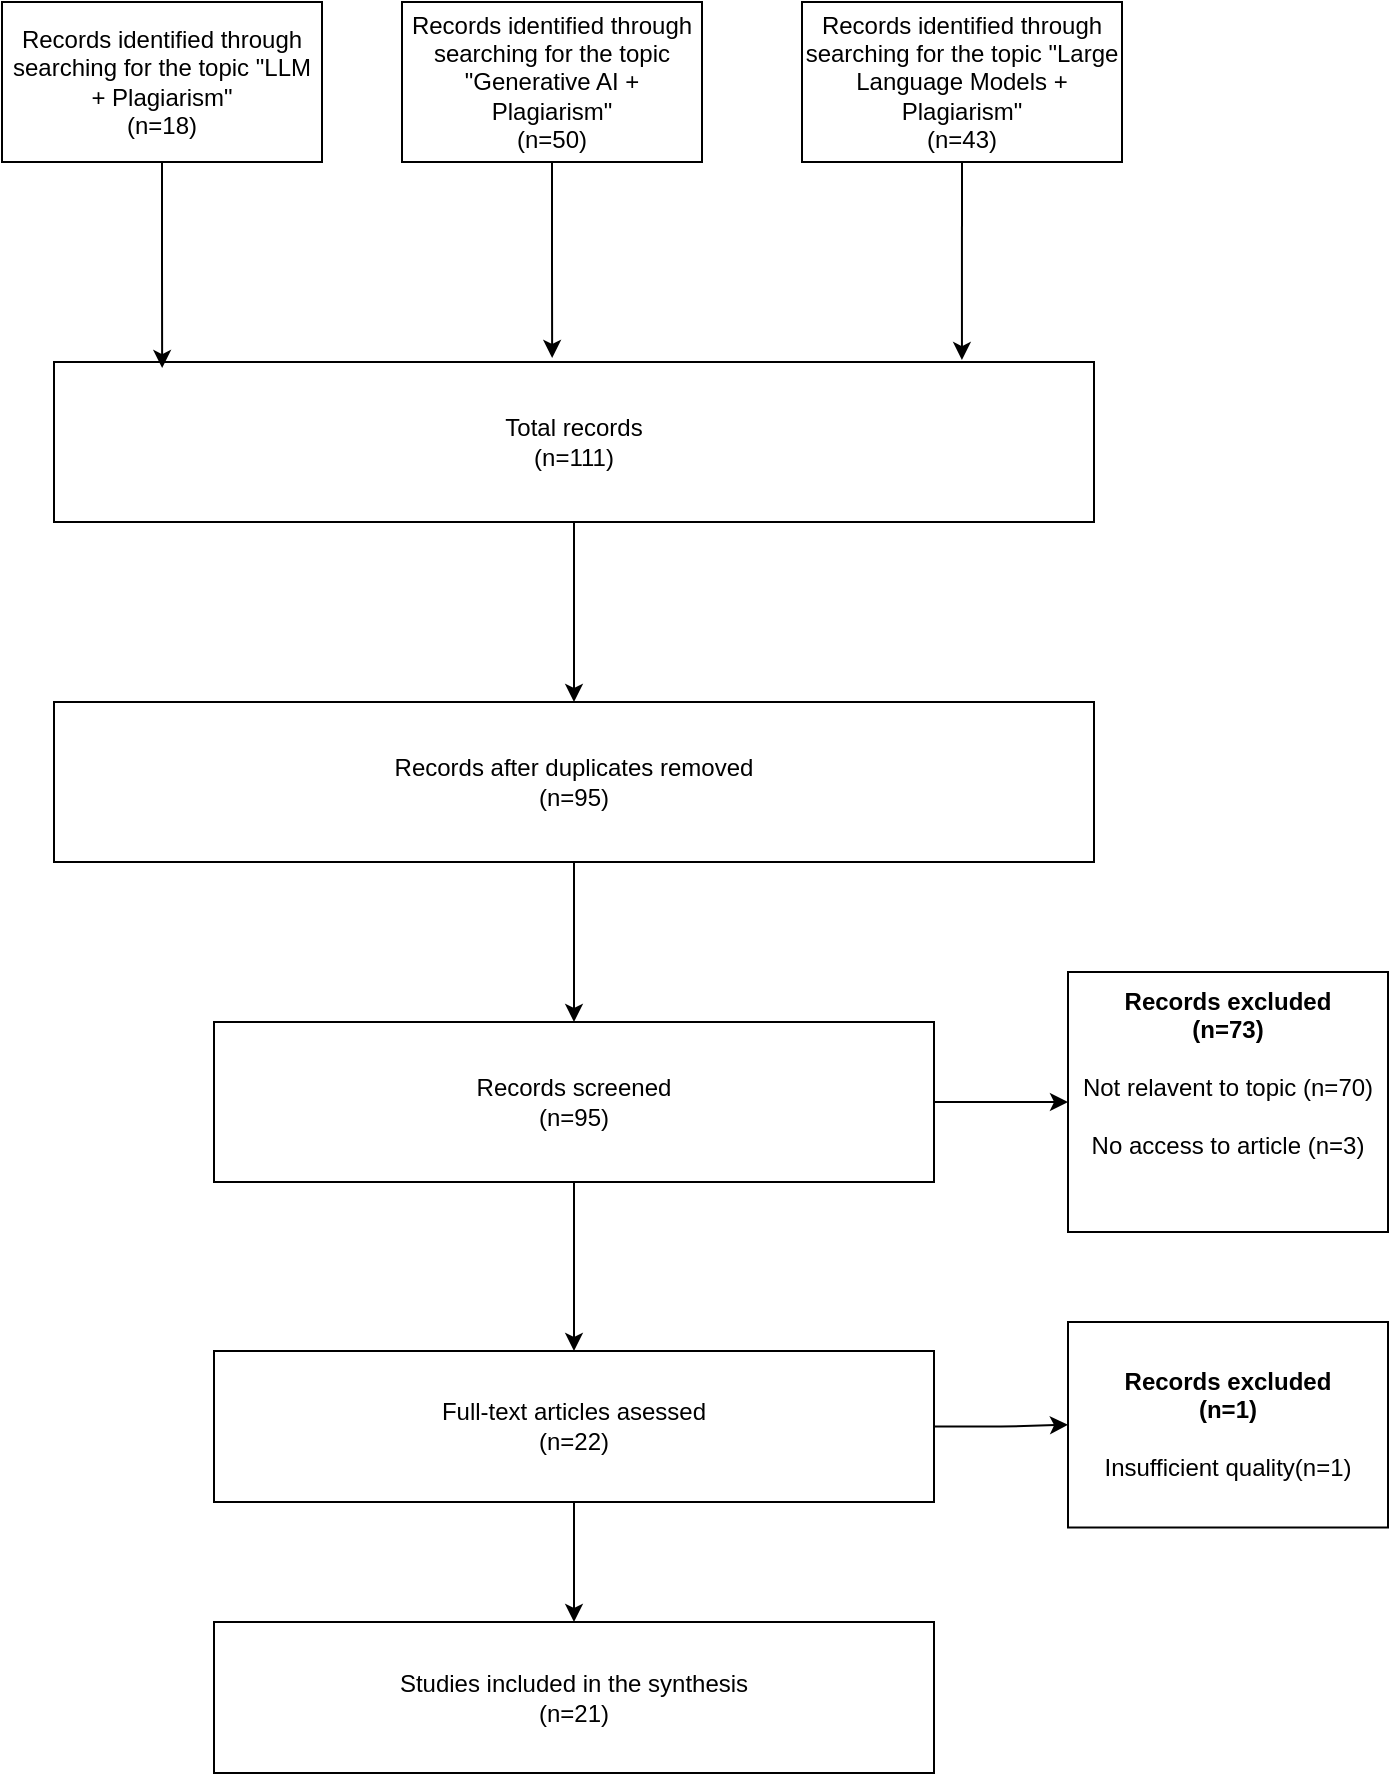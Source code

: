 <mxfile version="24.9.1">
  <diagram name="Page-1" id="VxLwf4v1zkmJ6qf0Dn4M">
    <mxGraphModel dx="1434" dy="774" grid="1" gridSize="10" guides="1" tooltips="1" connect="1" arrows="1" fold="1" page="1" pageScale="1" pageWidth="827" pageHeight="1169" background="none" math="0" shadow="0">
      <root>
        <mxCell id="0" />
        <mxCell id="1" parent="0" />
        <mxCell id="4WuiA_KlseMhbCijNbi_-1" value="&lt;div&gt;Records identified through searching for the topic &quot;LLM + &lt;span&gt;&lt;span&gt;&lt;span&gt;Plagiarism&lt;/span&gt;&lt;/span&gt;&lt;/span&gt;&quot; &lt;/div&gt;(n=18)" style="rounded=0;whiteSpace=wrap;html=1;" parent="1" vertex="1">
          <mxGeometry x="134" y="40" width="160" height="80" as="geometry" />
        </mxCell>
        <mxCell id="4WuiA_KlseMhbCijNbi_-2" value="&lt;div&gt;Records identified through searching for the topic &quot;G&lt;span&gt;&lt;span&gt;&lt;span&gt;enerative AI&lt;/span&gt;&lt;/span&gt;&lt;/span&gt; + &lt;span&gt;&lt;span&gt;&lt;span&gt;Plagiarism&lt;/span&gt;&lt;/span&gt;&lt;/span&gt;&quot;&lt;/div&gt;(n=50)" style="rounded=0;whiteSpace=wrap;html=1;" parent="1" vertex="1">
          <mxGeometry x="334" y="40" width="150" height="80" as="geometry" />
        </mxCell>
        <mxCell id="4WuiA_KlseMhbCijNbi_-3" value="&lt;div&gt;Records identified through searching for the topic &quot;&lt;span&gt;&lt;span&gt;&lt;span&gt;Large Language Models&lt;/span&gt;&lt;/span&gt;&lt;/span&gt; + &lt;span&gt;&lt;span&gt;&lt;span&gt;Plagiarism&lt;/span&gt;&lt;/span&gt;&lt;/span&gt;&quot;&lt;/div&gt;(n=43)" style="rounded=0;whiteSpace=wrap;html=1;" parent="1" vertex="1">
          <mxGeometry x="534" y="40" width="160" height="80" as="geometry" />
        </mxCell>
        <mxCell id="4WuiA_KlseMhbCijNbi_-10" style="edgeStyle=orthogonalEdgeStyle;rounded=0;orthogonalLoop=1;jettySize=auto;html=1;exitX=0.5;exitY=1;exitDx=0;exitDy=0;entryX=0.5;entryY=0;entryDx=0;entryDy=0;" parent="1" source="4WuiA_KlseMhbCijNbi_-4" target="4WuiA_KlseMhbCijNbi_-5" edge="1">
          <mxGeometry relative="1" as="geometry" />
        </mxCell>
        <mxCell id="4WuiA_KlseMhbCijNbi_-4" value="&lt;div&gt;Records after duplicates removed&lt;/div&gt;&lt;div&gt;(n=95)&lt;br&gt;&lt;/div&gt;" style="rounded=0;whiteSpace=wrap;html=1;" parent="1" vertex="1">
          <mxGeometry x="160" y="390" width="520" height="80" as="geometry" />
        </mxCell>
        <mxCell id="4WuiA_KlseMhbCijNbi_-11" style="edgeStyle=orthogonalEdgeStyle;rounded=0;orthogonalLoop=1;jettySize=auto;html=1;exitX=0.5;exitY=1;exitDx=0;exitDy=0;entryX=0.5;entryY=0;entryDx=0;entryDy=0;" parent="1" source="4WuiA_KlseMhbCijNbi_-5" target="4WuiA_KlseMhbCijNbi_-6" edge="1">
          <mxGeometry relative="1" as="geometry" />
        </mxCell>
        <mxCell id="4WuiA_KlseMhbCijNbi_-14" style="edgeStyle=orthogonalEdgeStyle;rounded=0;orthogonalLoop=1;jettySize=auto;html=1;exitX=1;exitY=0.5;exitDx=0;exitDy=0;entryX=0;entryY=0.5;entryDx=0;entryDy=0;" parent="1" source="4WuiA_KlseMhbCijNbi_-5" target="4WuiA_KlseMhbCijNbi_-12" edge="1">
          <mxGeometry relative="1" as="geometry" />
        </mxCell>
        <mxCell id="4WuiA_KlseMhbCijNbi_-5" value="&lt;div&gt;Records screened&lt;/div&gt;&lt;div&gt;(n=95)&lt;br&gt;&lt;/div&gt;" style="rounded=0;whiteSpace=wrap;html=1;" parent="1" vertex="1">
          <mxGeometry x="240" y="550" width="360" height="80" as="geometry" />
        </mxCell>
        <mxCell id="4WuiA_KlseMhbCijNbi_-16" style="edgeStyle=orthogonalEdgeStyle;rounded=0;orthogonalLoop=1;jettySize=auto;html=1;exitX=0.5;exitY=1;exitDx=0;exitDy=0;entryX=0.5;entryY=0;entryDx=0;entryDy=0;" parent="1" source="4WuiA_KlseMhbCijNbi_-6" target="4WuiA_KlseMhbCijNbi_-15" edge="1">
          <mxGeometry relative="1" as="geometry" />
        </mxCell>
        <mxCell id="gcu6BnSPNNPp1csbiGwY-7" style="edgeStyle=orthogonalEdgeStyle;rounded=0;orthogonalLoop=1;jettySize=auto;html=1;exitX=1;exitY=0.5;exitDx=0;exitDy=0;entryX=0;entryY=0.5;entryDx=0;entryDy=0;" edge="1" parent="1" source="4WuiA_KlseMhbCijNbi_-6" target="gcu6BnSPNNPp1csbiGwY-6">
          <mxGeometry relative="1" as="geometry" />
        </mxCell>
        <mxCell id="4WuiA_KlseMhbCijNbi_-6" value="&lt;div&gt;Full-text articles asessed&lt;/div&gt;&lt;div&gt;(n=22)&lt;br&gt;&lt;/div&gt;" style="rounded=0;whiteSpace=wrap;html=1;" parent="1" vertex="1">
          <mxGeometry x="240" y="714.5" width="360" height="75.5" as="geometry" />
        </mxCell>
        <mxCell id="4WuiA_KlseMhbCijNbi_-12" value="&lt;div&gt;&lt;b&gt;Records excluded&lt;/b&gt;&lt;/div&gt;&lt;div&gt;&lt;b&gt;(n=73)&lt;/b&gt;&lt;/div&gt;&lt;div&gt;&lt;b&gt;&lt;br&gt;&lt;/b&gt;&lt;/div&gt;&lt;div&gt;Not relavent to topic (n=70)&lt;/div&gt;&lt;div&gt;&lt;br&gt;&lt;/div&gt;&lt;div&gt;No access to article (n=3)&lt;br&gt;&lt;/div&gt;&lt;div&gt;&lt;br&gt;&lt;/div&gt;&lt;div&gt;&lt;br&gt;&lt;/div&gt;" style="rounded=0;whiteSpace=wrap;html=1;" parent="1" vertex="1">
          <mxGeometry x="667" y="525" width="160" height="130" as="geometry" />
        </mxCell>
        <mxCell id="4WuiA_KlseMhbCijNbi_-15" value="&lt;div&gt;Studies included in the synthesis&lt;br&gt;&lt;/div&gt;&lt;div&gt;(n=21)&lt;br&gt;&lt;/div&gt;" style="rounded=0;whiteSpace=wrap;html=1;" parent="1" vertex="1">
          <mxGeometry x="240" y="850" width="360" height="75.5" as="geometry" />
        </mxCell>
        <mxCell id="gcu6BnSPNNPp1csbiGwY-5" style="edgeStyle=orthogonalEdgeStyle;rounded=0;orthogonalLoop=1;jettySize=auto;html=1;exitX=0.5;exitY=1;exitDx=0;exitDy=0;entryX=0.5;entryY=0;entryDx=0;entryDy=0;" edge="1" parent="1" source="gcu6BnSPNNPp1csbiGwY-1" target="4WuiA_KlseMhbCijNbi_-4">
          <mxGeometry relative="1" as="geometry" />
        </mxCell>
        <mxCell id="gcu6BnSPNNPp1csbiGwY-1" value="&lt;div&gt;Total records&lt;/div&gt;&lt;div&gt;(n=111)&lt;br&gt;&lt;/div&gt;" style="rounded=0;whiteSpace=wrap;html=1;" vertex="1" parent="1">
          <mxGeometry x="160" y="220" width="520" height="80" as="geometry" />
        </mxCell>
        <mxCell id="gcu6BnSPNNPp1csbiGwY-2" style="edgeStyle=orthogonalEdgeStyle;rounded=0;orthogonalLoop=1;jettySize=auto;html=1;exitX=0.5;exitY=1;exitDx=0;exitDy=0;entryX=0.104;entryY=0.038;entryDx=0;entryDy=0;entryPerimeter=0;" edge="1" parent="1" source="4WuiA_KlseMhbCijNbi_-1" target="gcu6BnSPNNPp1csbiGwY-1">
          <mxGeometry relative="1" as="geometry" />
        </mxCell>
        <mxCell id="gcu6BnSPNNPp1csbiGwY-3" style="edgeStyle=orthogonalEdgeStyle;rounded=0;orthogonalLoop=1;jettySize=auto;html=1;exitX=0.5;exitY=1;exitDx=0;exitDy=0;entryX=0.479;entryY=-0.025;entryDx=0;entryDy=0;entryPerimeter=0;" edge="1" parent="1" source="4WuiA_KlseMhbCijNbi_-2" target="gcu6BnSPNNPp1csbiGwY-1">
          <mxGeometry relative="1" as="geometry" />
        </mxCell>
        <mxCell id="gcu6BnSPNNPp1csbiGwY-4" style="edgeStyle=orthogonalEdgeStyle;rounded=0;orthogonalLoop=1;jettySize=auto;html=1;exitX=0.5;exitY=1;exitDx=0;exitDy=0;entryX=0.873;entryY=-0.012;entryDx=0;entryDy=0;entryPerimeter=0;" edge="1" parent="1" source="4WuiA_KlseMhbCijNbi_-3" target="gcu6BnSPNNPp1csbiGwY-1">
          <mxGeometry relative="1" as="geometry" />
        </mxCell>
        <mxCell id="gcu6BnSPNNPp1csbiGwY-6" value="&lt;div&gt;&lt;b&gt;Records excluded&lt;/b&gt;&lt;/div&gt;&lt;div&gt;&lt;b&gt;(n=1)&lt;/b&gt;&lt;/div&gt;&lt;div&gt;&lt;b&gt;&lt;br&gt;&lt;/b&gt;&lt;/div&gt;&lt;div&gt;Insufficient quality(n=1)&lt;/div&gt;" style="rounded=0;whiteSpace=wrap;html=1;" vertex="1" parent="1">
          <mxGeometry x="667" y="700" width="160" height="102.75" as="geometry" />
        </mxCell>
      </root>
    </mxGraphModel>
  </diagram>
</mxfile>
